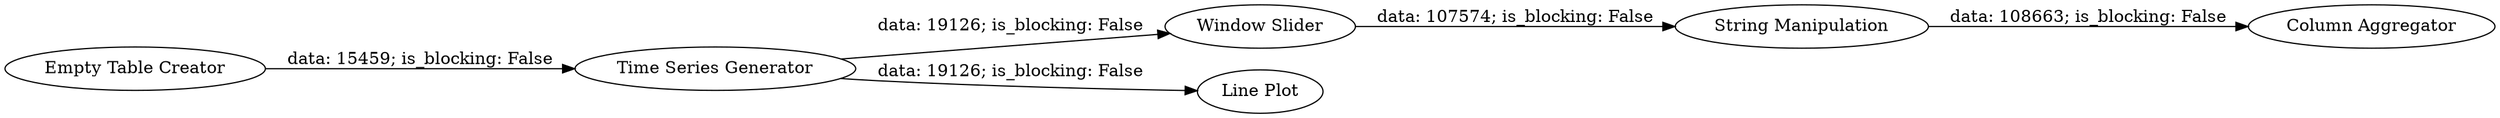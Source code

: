 digraph {
	"-6151890239484709152_5" [label="Column Aggregator"]
	"-6151890239484709152_1" [label="Empty Table Creator"]
	"-6151890239484709152_2" [label="Time Series Generator"]
	"-6151890239484709152_4" [label="Window Slider"]
	"-6151890239484709152_8" [label="String Manipulation"]
	"-6151890239484709152_6" [label="Line Plot"]
	"-6151890239484709152_1" -> "-6151890239484709152_2" [label="data: 15459; is_blocking: False"]
	"-6151890239484709152_2" -> "-6151890239484709152_6" [label="data: 19126; is_blocking: False"]
	"-6151890239484709152_8" -> "-6151890239484709152_5" [label="data: 108663; is_blocking: False"]
	"-6151890239484709152_2" -> "-6151890239484709152_4" [label="data: 19126; is_blocking: False"]
	"-6151890239484709152_4" -> "-6151890239484709152_8" [label="data: 107574; is_blocking: False"]
	rankdir=LR
}
